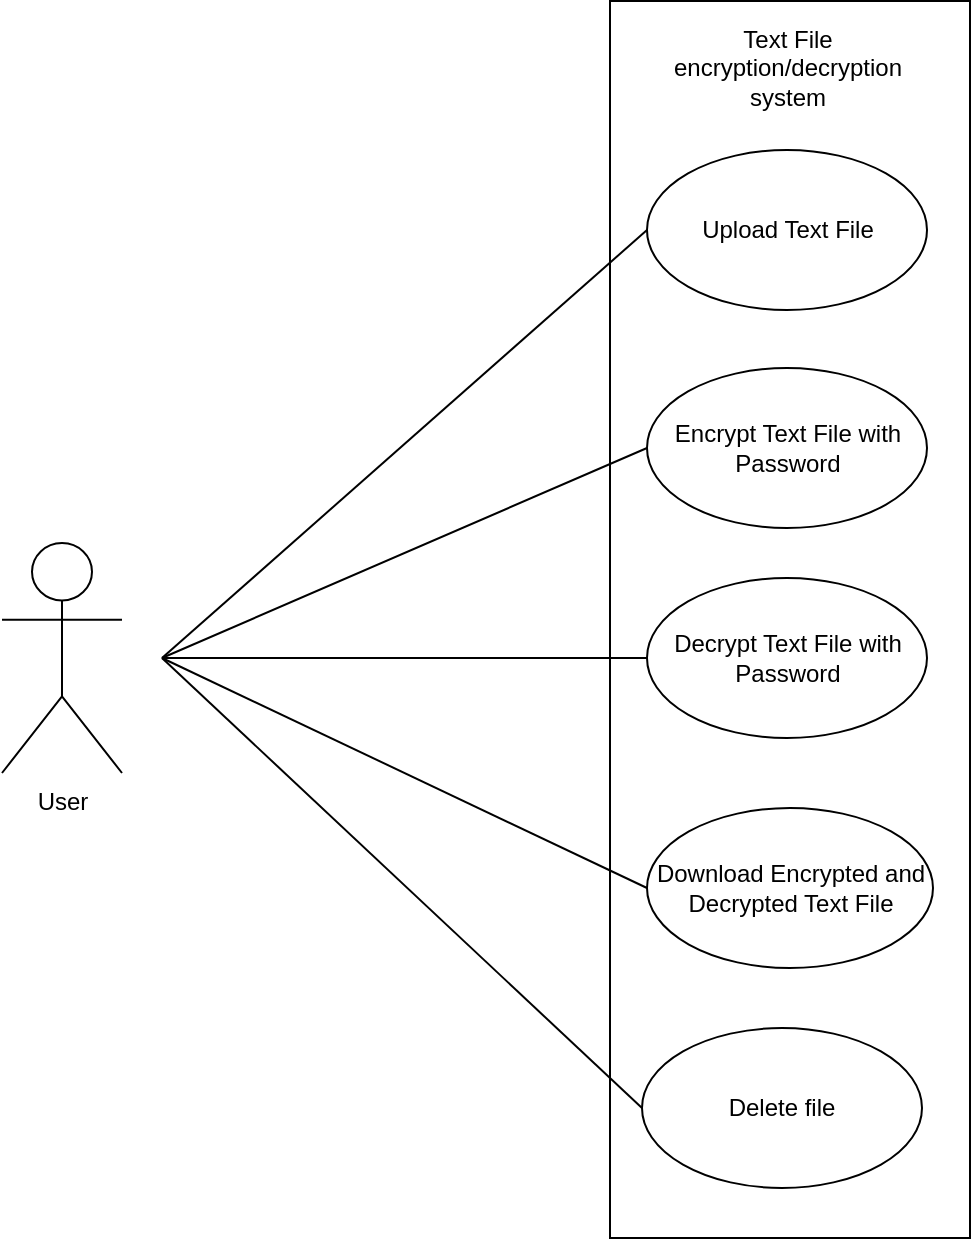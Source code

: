 <mxfile version="24.0.7" type="device">
  <diagram name="Page-1" id="5WD9Kz45U5knhNOHiawi">
    <mxGraphModel dx="988" dy="557" grid="1" gridSize="10" guides="1" tooltips="1" connect="1" arrows="1" fold="1" page="1" pageScale="1" pageWidth="850" pageHeight="1100" math="0" shadow="0">
      <root>
        <mxCell id="0" />
        <mxCell id="1" parent="0" />
        <mxCell id="ktm4lO3OafHI-kQ5AOYL-1" value="User" style="shape=umlActor;verticalLabelPosition=bottom;verticalAlign=top;html=1;outlineConnect=0;" parent="1" vertex="1">
          <mxGeometry x="185" y="482.5" width="60" height="115" as="geometry" />
        </mxCell>
        <mxCell id="ktm4lO3OafHI-kQ5AOYL-4" value="" style="rounded=0;whiteSpace=wrap;html=1;rotation=90;movable=1;resizable=1;rotatable=1;deletable=1;editable=1;locked=0;connectable=1;labelPosition=center;verticalLabelPosition=top;align=center;verticalAlign=bottom;" parent="1" vertex="1">
          <mxGeometry x="269.75" y="430.75" width="618.5" height="180" as="geometry" />
        </mxCell>
        <mxCell id="ktm4lO3OafHI-kQ5AOYL-52" value="" style="endArrow=none;html=1;rounded=0;entryX=0;entryY=0.5;entryDx=0;entryDy=0;" parent="1" target="ktm4lO3OafHI-kQ5AOYL-9" edge="1">
          <mxGeometry width="50" height="50" relative="1" as="geometry">
            <mxPoint x="265" y="540" as="sourcePoint" />
            <mxPoint x="425" y="560" as="targetPoint" />
          </mxGeometry>
        </mxCell>
        <mxCell id="ktm4lO3OafHI-kQ5AOYL-5" value="Upload Text File" style="ellipse;whiteSpace=wrap;html=1;movable=1;resizable=1;rotatable=1;deletable=1;editable=1;locked=0;connectable=1;" parent="1" vertex="1">
          <mxGeometry x="507.5" y="286" width="140" height="80" as="geometry" />
        </mxCell>
        <mxCell id="ktm4lO3OafHI-kQ5AOYL-6" value="Encrypt Text File with Password" style="ellipse;whiteSpace=wrap;html=1;movable=1;resizable=1;rotatable=1;deletable=1;editable=1;locked=0;connectable=1;" parent="1" vertex="1">
          <mxGeometry x="507.5" y="395" width="140" height="80" as="geometry" />
        </mxCell>
        <mxCell id="ktm4lO3OafHI-kQ5AOYL-9" value="Decrypt Text File with Password" style="ellipse;whiteSpace=wrap;html=1;shadow=0;movable=1;resizable=1;rotatable=1;deletable=1;editable=1;locked=0;connectable=1;" parent="1" vertex="1">
          <mxGeometry x="507.5" y="500" width="140" height="80" as="geometry" />
        </mxCell>
        <mxCell id="ktm4lO3OafHI-kQ5AOYL-53" value="" style="endArrow=none;html=1;rounded=0;entryX=0;entryY=0.5;entryDx=0;entryDy=0;" parent="1" target="ktm4lO3OafHI-kQ5AOYL-5" edge="1">
          <mxGeometry width="50" height="50" relative="1" as="geometry">
            <mxPoint x="265" y="540" as="sourcePoint" />
            <mxPoint x="365" y="530" as="targetPoint" />
          </mxGeometry>
        </mxCell>
        <mxCell id="ktm4lO3OafHI-kQ5AOYL-13" value="Delete file" style="ellipse;whiteSpace=wrap;html=1;aspect=fixed;movable=1;resizable=1;rotatable=1;deletable=1;editable=1;locked=0;connectable=1;" parent="1" vertex="1">
          <mxGeometry x="505" y="725" width="140" height="80" as="geometry" />
        </mxCell>
        <mxCell id="ktm4lO3OafHI-kQ5AOYL-12" value="Download Encrypted and Decrypted Text File" style="ellipse;whiteSpace=wrap;html=1;movable=1;resizable=1;rotatable=1;deletable=1;editable=1;locked=0;connectable=1;" parent="1" vertex="1">
          <mxGeometry x="507.5" y="615" width="143" height="80" as="geometry" />
        </mxCell>
        <mxCell id="ktm4lO3OafHI-kQ5AOYL-54" value="" style="endArrow=none;html=1;rounded=0;entryX=0;entryY=0.5;entryDx=0;entryDy=0;" parent="1" target="ktm4lO3OafHI-kQ5AOYL-12" edge="1">
          <mxGeometry width="50" height="50" relative="1" as="geometry">
            <mxPoint x="265" y="540" as="sourcePoint" />
            <mxPoint x="355" y="600" as="targetPoint" />
          </mxGeometry>
        </mxCell>
        <mxCell id="ktm4lO3OafHI-kQ5AOYL-55" value="" style="endArrow=none;html=1;rounded=0;entryX=0;entryY=0.5;entryDx=0;entryDy=0;" parent="1" target="ktm4lO3OafHI-kQ5AOYL-13" edge="1">
          <mxGeometry width="50" height="50" relative="1" as="geometry">
            <mxPoint x="265" y="540" as="sourcePoint" />
            <mxPoint x="365" y="530" as="targetPoint" />
          </mxGeometry>
        </mxCell>
        <mxCell id="ktm4lO3OafHI-kQ5AOYL-56" value="" style="endArrow=none;html=1;rounded=0;entryX=0;entryY=0.5;entryDx=0;entryDy=0;" parent="1" target="ktm4lO3OafHI-kQ5AOYL-6" edge="1">
          <mxGeometry width="50" height="50" relative="1" as="geometry">
            <mxPoint x="265" y="540" as="sourcePoint" />
            <mxPoint x="415" y="460" as="targetPoint" />
          </mxGeometry>
        </mxCell>
        <mxCell id="Zesa5ylfGhX-3jodN1Xe-1" value="Text File encryption/decryption system" style="text;html=1;align=center;verticalAlign=middle;whiteSpace=wrap;rounded=0;" vertex="1" parent="1">
          <mxGeometry x="547.5" y="230" width="60" height="30" as="geometry" />
        </mxCell>
      </root>
    </mxGraphModel>
  </diagram>
</mxfile>

